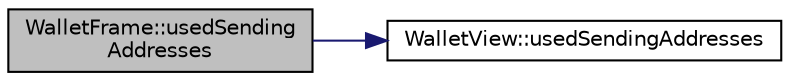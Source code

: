 digraph "WalletFrame::usedSendingAddresses"
{
 // LATEX_PDF_SIZE
  edge [fontname="Helvetica",fontsize="10",labelfontname="Helvetica",labelfontsize="10"];
  node [fontname="Helvetica",fontsize="10",shape=record];
  rankdir="LR";
  Node52 [label="WalletFrame::usedSending\lAddresses",height=0.2,width=0.4,color="black", fillcolor="grey75", style="filled", fontcolor="black",tooltip=" "];
  Node52 -> Node53 [color="midnightblue",fontsize="10",style="solid",fontname="Helvetica"];
  Node53 [label="WalletView::usedSendingAddresses",height=0.2,width=0.4,color="black", fillcolor="white", style="filled",URL="$class_wallet_view.html#a6f0d012c18ea2df7336c852abe2a50d0",tooltip=" "];
}
